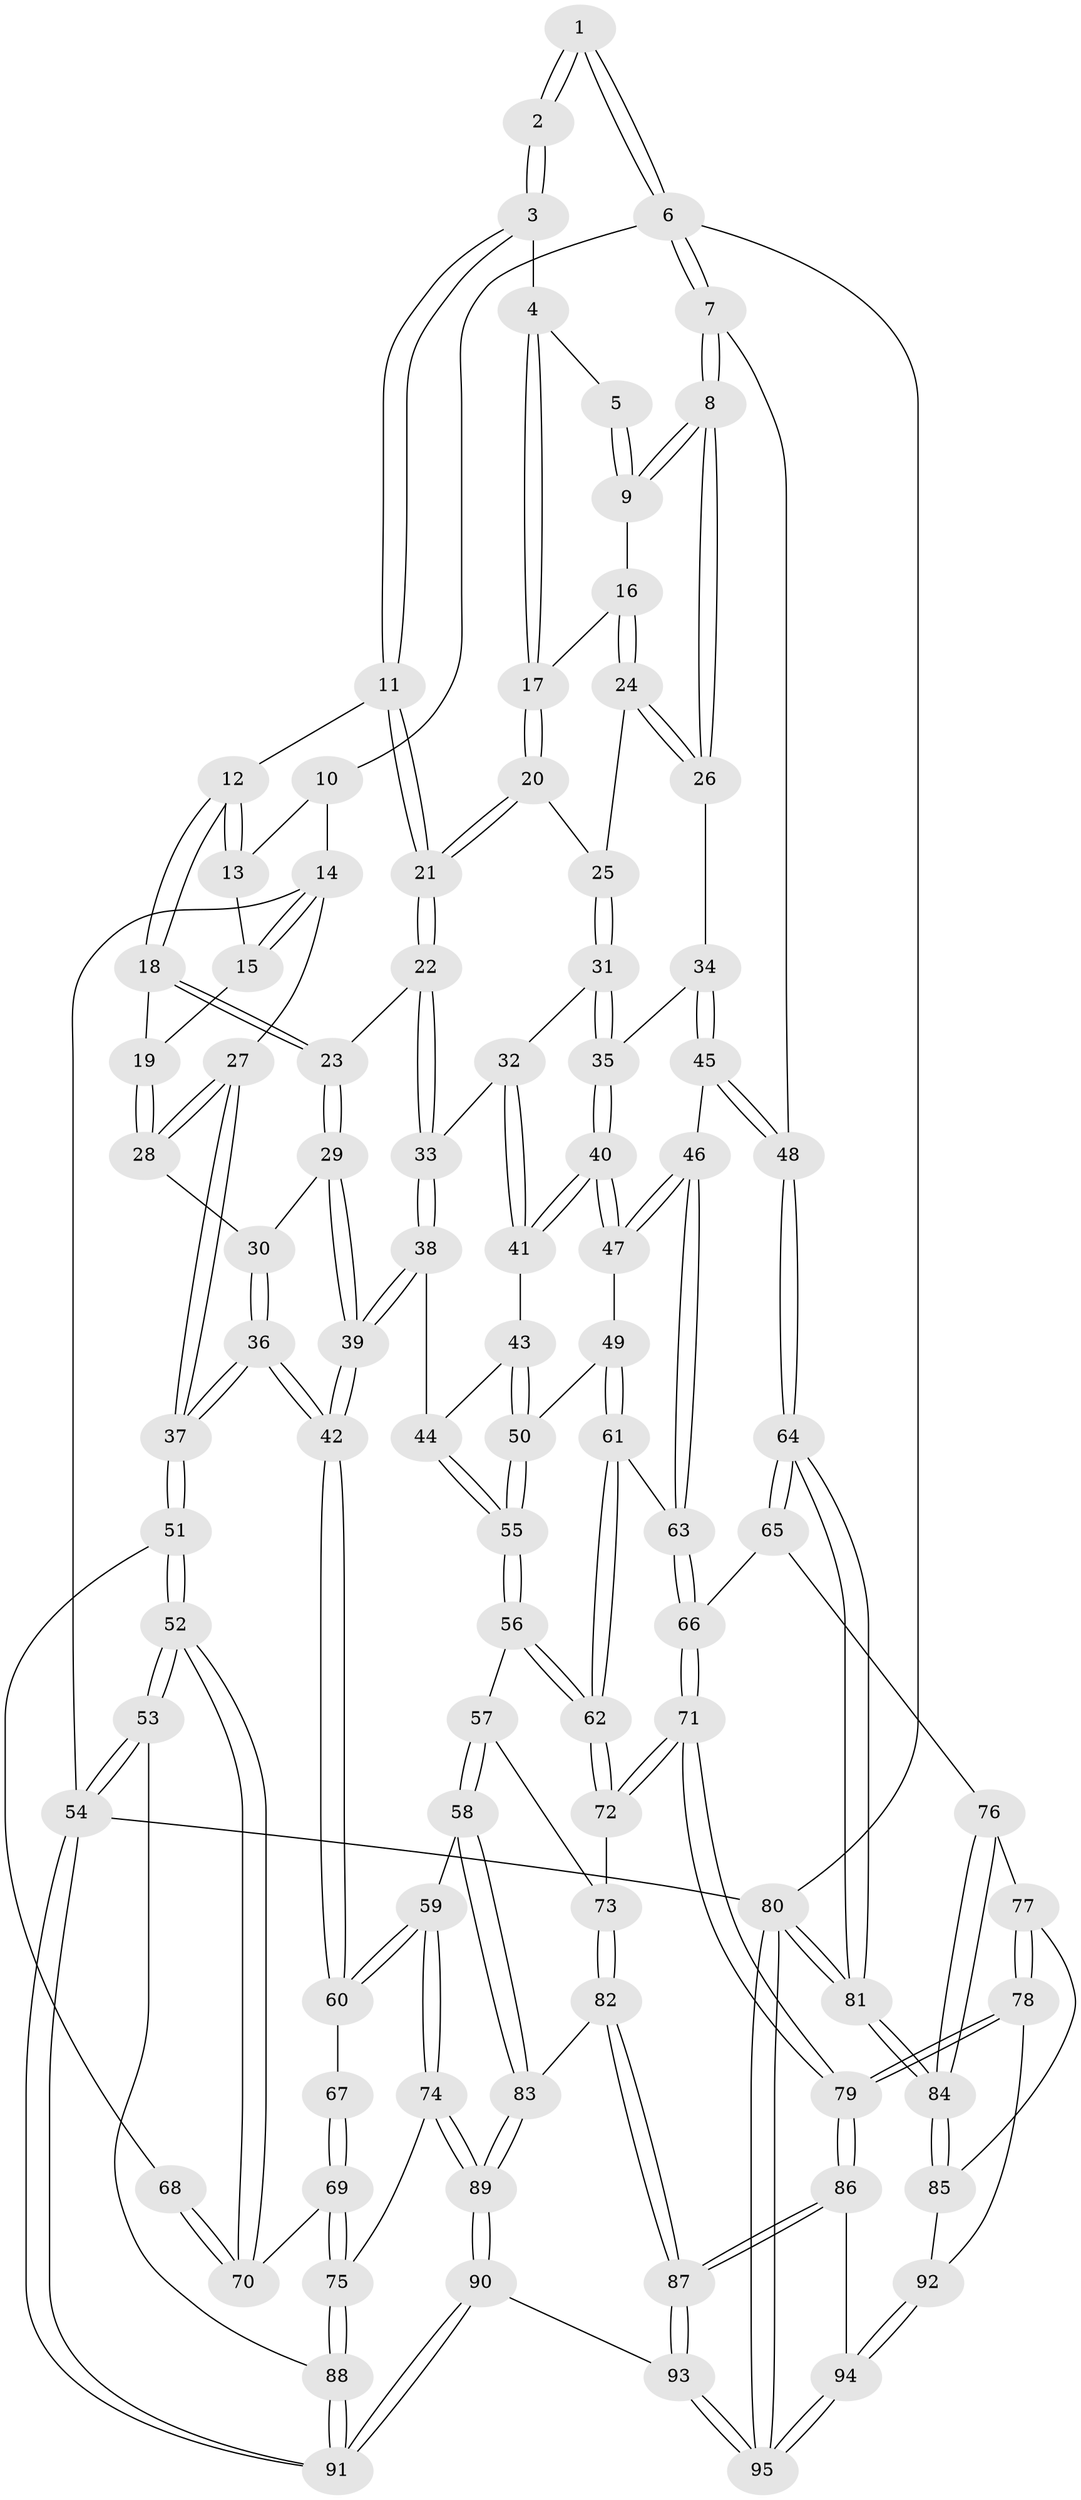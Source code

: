 // coarse degree distribution, {5: 0.43859649122807015, 3: 0.15789473684210525, 4: 0.22807017543859648, 6: 0.12280701754385964, 7: 0.03508771929824561, 8: 0.017543859649122806}
// Generated by graph-tools (version 1.1) at 2025/06/03/04/25 22:06:18]
// undirected, 95 vertices, 234 edges
graph export_dot {
graph [start="1"]
  node [color=gray90,style=filled];
  1 [pos="+0.9595827086511309+0"];
  2 [pos="+0.5135807347325059+0"];
  3 [pos="+0.5361802574145403+0"];
  4 [pos="+0.5927074301159152+0.02118897514117631"];
  5 [pos="+0.8702048807359446+0.026512305191574763"];
  6 [pos="+1+0"];
  7 [pos="+1+0.27872576294789847"];
  8 [pos="+1+0.2784025232735235"];
  9 [pos="+0.8608774054542853+0.09444960413754609"];
  10 [pos="+0.2778054307319959+0"];
  11 [pos="+0.5194321644427836+0.034312111938434274"];
  12 [pos="+0.37863108484540864+0.1564515639112245"];
  13 [pos="+0.1945856038432179+0.05535923695467165"];
  14 [pos="+0+0.047571486980936085"];
  15 [pos="+0.18759579184176672+0.06913183655218837"];
  16 [pos="+0.8006463670693471+0.13736578406449584"];
  17 [pos="+0.7088253910432847+0.11617548268162141"];
  18 [pos="+0.3551696175774718+0.20061570633917664"];
  19 [pos="+0.16435671224092083+0.2200598701561267"];
  20 [pos="+0.675647188059592+0.2391210045394088"];
  21 [pos="+0.5419596874534242+0.2833368654255771"];
  22 [pos="+0.5404270217112068+0.28783420892740325"];
  23 [pos="+0.4001462083752754+0.29989210466560384"];
  24 [pos="+0.8085399528092683+0.20505749332078932"];
  25 [pos="+0.758298652137372+0.2960848271656659"];
  26 [pos="+1+0.3254753899615315"];
  27 [pos="+0+0.2303153374638854"];
  28 [pos="+0.15281149304391037+0.2394118974664519"];
  29 [pos="+0.3488271800974221+0.35610928560118466"];
  30 [pos="+0.162866269320041+0.26578295948711195"];
  31 [pos="+0.758849704766671+0.3013411042411092"];
  32 [pos="+0.6945653658174371+0.36597243188214623"];
  33 [pos="+0.5589732192806348+0.33873728147670507"];
  34 [pos="+0.9439428509722819+0.36100305202938376"];
  35 [pos="+0.8509589693665581+0.36728276909507407"];
  36 [pos="+0.14606997576141637+0.43585690667805577"];
  37 [pos="+0+0.5150624166556665"];
  38 [pos="+0.5377226173888853+0.4440214722152167"];
  39 [pos="+0.3527109971094+0.47350268331287143"];
  40 [pos="+0.7769079524097041+0.4601444036389896"];
  41 [pos="+0.7187745771921958+0.44201663656569734"];
  42 [pos="+0.28318067708456485+0.5738964214731961"];
  43 [pos="+0.6959819304725645+0.46058693893719604"];
  44 [pos="+0.541650625838151+0.45043009894680236"];
  45 [pos="+0.8663950407969128+0.591458916425296"];
  46 [pos="+0.8607689856753183+0.5949794049857909"];
  47 [pos="+0.7795731519770907+0.4660308795969831"];
  48 [pos="+1+0.544336129544373"];
  49 [pos="+0.6819542540658011+0.5773264929323211"];
  50 [pos="+0.6667468460481792+0.5677277393807562"];
  51 [pos="+0+0.5463869353565081"];
  52 [pos="+0+0.7804721861540571"];
  53 [pos="+0+1"];
  54 [pos="+0+1"];
  55 [pos="+0.5686391484822876+0.5666946074462832"];
  56 [pos="+0.5419538278582516+0.6095968821768982"];
  57 [pos="+0.47623281744763807+0.6453019720712694"];
  58 [pos="+0.37733381135595934+0.6890443431466704"];
  59 [pos="+0.3290344128383025+0.6568214143406906"];
  60 [pos="+0.28382515648296214+0.5937625421252342"];
  61 [pos="+0.727346962475198+0.6151991703132246"];
  62 [pos="+0.654124412131402+0.7326568333451252"];
  63 [pos="+0.8497699083835905+0.614629970705832"];
  64 [pos="+1+0.6377547502570179"];
  65 [pos="+0.8854737601305488+0.6994371377970757"];
  66 [pos="+0.8551715229348287+0.6476178700164252"];
  67 [pos="+0.19606028179128007+0.6245907283107276"];
  68 [pos="+0.1281758711967006+0.6211510940696584"];
  69 [pos="+0.09476904457762207+0.768554430287134"];
  70 [pos="+0.006801194948066878+0.7613395779385339"];
  71 [pos="+0.6921219008007666+0.8204355221282709"];
  72 [pos="+0.6559343762076203+0.763248933183067"];
  73 [pos="+0.607396882574651+0.7632815703218077"];
  74 [pos="+0.17779818211449552+0.8389154353846118"];
  75 [pos="+0.1660527276269427+0.8380181514911923"];
  76 [pos="+0.8979313600869732+0.734795219576558"];
  77 [pos="+0.8488197985038074+0.8033404364757037"];
  78 [pos="+0.7370925858092123+0.85075682752377"];
  79 [pos="+0.6983275988019096+0.8519578231509182"];
  80 [pos="+1+1"];
  81 [pos="+1+0.9529852701348586"];
  82 [pos="+0.42590863226478315+0.788944470306847"];
  83 [pos="+0.4124898818987553+0.784000522896661"];
  84 [pos="+1+0.8528289616518064"];
  85 [pos="+0.8917032899720623+0.8807463149745729"];
  86 [pos="+0.6872631211633807+0.8750848809370729"];
  87 [pos="+0.6307083984397696+0.9500606513805797"];
  88 [pos="+0.13005415936054868+0.8709329476364389"];
  89 [pos="+0.3204109217002298+1"];
  90 [pos="+0.3254377510928418+1"];
  91 [pos="+0.09204521818254734+1"];
  92 [pos="+0.8614603335300336+0.9111566134138916"];
  93 [pos="+0.5850272299995561+1"];
  94 [pos="+0.8663142669052466+1"];
  95 [pos="+1+1"];
  1 -- 2;
  1 -- 2;
  1 -- 6;
  1 -- 6;
  2 -- 3;
  2 -- 3;
  3 -- 4;
  3 -- 11;
  3 -- 11;
  4 -- 5;
  4 -- 17;
  4 -- 17;
  5 -- 9;
  5 -- 9;
  6 -- 7;
  6 -- 7;
  6 -- 10;
  6 -- 80;
  7 -- 8;
  7 -- 8;
  7 -- 48;
  8 -- 9;
  8 -- 9;
  8 -- 26;
  8 -- 26;
  9 -- 16;
  10 -- 13;
  10 -- 14;
  11 -- 12;
  11 -- 21;
  11 -- 21;
  12 -- 13;
  12 -- 13;
  12 -- 18;
  12 -- 18;
  13 -- 15;
  14 -- 15;
  14 -- 15;
  14 -- 27;
  14 -- 54;
  15 -- 19;
  16 -- 17;
  16 -- 24;
  16 -- 24;
  17 -- 20;
  17 -- 20;
  18 -- 19;
  18 -- 23;
  18 -- 23;
  19 -- 28;
  19 -- 28;
  20 -- 21;
  20 -- 21;
  20 -- 25;
  21 -- 22;
  21 -- 22;
  22 -- 23;
  22 -- 33;
  22 -- 33;
  23 -- 29;
  23 -- 29;
  24 -- 25;
  24 -- 26;
  24 -- 26;
  25 -- 31;
  25 -- 31;
  26 -- 34;
  27 -- 28;
  27 -- 28;
  27 -- 37;
  27 -- 37;
  28 -- 30;
  29 -- 30;
  29 -- 39;
  29 -- 39;
  30 -- 36;
  30 -- 36;
  31 -- 32;
  31 -- 35;
  31 -- 35;
  32 -- 33;
  32 -- 41;
  32 -- 41;
  33 -- 38;
  33 -- 38;
  34 -- 35;
  34 -- 45;
  34 -- 45;
  35 -- 40;
  35 -- 40;
  36 -- 37;
  36 -- 37;
  36 -- 42;
  36 -- 42;
  37 -- 51;
  37 -- 51;
  38 -- 39;
  38 -- 39;
  38 -- 44;
  39 -- 42;
  39 -- 42;
  40 -- 41;
  40 -- 41;
  40 -- 47;
  40 -- 47;
  41 -- 43;
  42 -- 60;
  42 -- 60;
  43 -- 44;
  43 -- 50;
  43 -- 50;
  44 -- 55;
  44 -- 55;
  45 -- 46;
  45 -- 48;
  45 -- 48;
  46 -- 47;
  46 -- 47;
  46 -- 63;
  46 -- 63;
  47 -- 49;
  48 -- 64;
  48 -- 64;
  49 -- 50;
  49 -- 61;
  49 -- 61;
  50 -- 55;
  50 -- 55;
  51 -- 52;
  51 -- 52;
  51 -- 68;
  52 -- 53;
  52 -- 53;
  52 -- 70;
  52 -- 70;
  53 -- 54;
  53 -- 54;
  53 -- 88;
  54 -- 91;
  54 -- 91;
  54 -- 80;
  55 -- 56;
  55 -- 56;
  56 -- 57;
  56 -- 62;
  56 -- 62;
  57 -- 58;
  57 -- 58;
  57 -- 73;
  58 -- 59;
  58 -- 83;
  58 -- 83;
  59 -- 60;
  59 -- 60;
  59 -- 74;
  59 -- 74;
  60 -- 67;
  61 -- 62;
  61 -- 62;
  61 -- 63;
  62 -- 72;
  62 -- 72;
  63 -- 66;
  63 -- 66;
  64 -- 65;
  64 -- 65;
  64 -- 81;
  64 -- 81;
  65 -- 66;
  65 -- 76;
  66 -- 71;
  66 -- 71;
  67 -- 69;
  67 -- 69;
  68 -- 70;
  68 -- 70;
  69 -- 70;
  69 -- 75;
  69 -- 75;
  71 -- 72;
  71 -- 72;
  71 -- 79;
  71 -- 79;
  72 -- 73;
  73 -- 82;
  73 -- 82;
  74 -- 75;
  74 -- 89;
  74 -- 89;
  75 -- 88;
  75 -- 88;
  76 -- 77;
  76 -- 84;
  76 -- 84;
  77 -- 78;
  77 -- 78;
  77 -- 85;
  78 -- 79;
  78 -- 79;
  78 -- 92;
  79 -- 86;
  79 -- 86;
  80 -- 81;
  80 -- 81;
  80 -- 95;
  80 -- 95;
  81 -- 84;
  81 -- 84;
  82 -- 83;
  82 -- 87;
  82 -- 87;
  83 -- 89;
  83 -- 89;
  84 -- 85;
  84 -- 85;
  85 -- 92;
  86 -- 87;
  86 -- 87;
  86 -- 94;
  87 -- 93;
  87 -- 93;
  88 -- 91;
  88 -- 91;
  89 -- 90;
  89 -- 90;
  90 -- 91;
  90 -- 91;
  90 -- 93;
  92 -- 94;
  92 -- 94;
  93 -- 95;
  93 -- 95;
  94 -- 95;
  94 -- 95;
}
